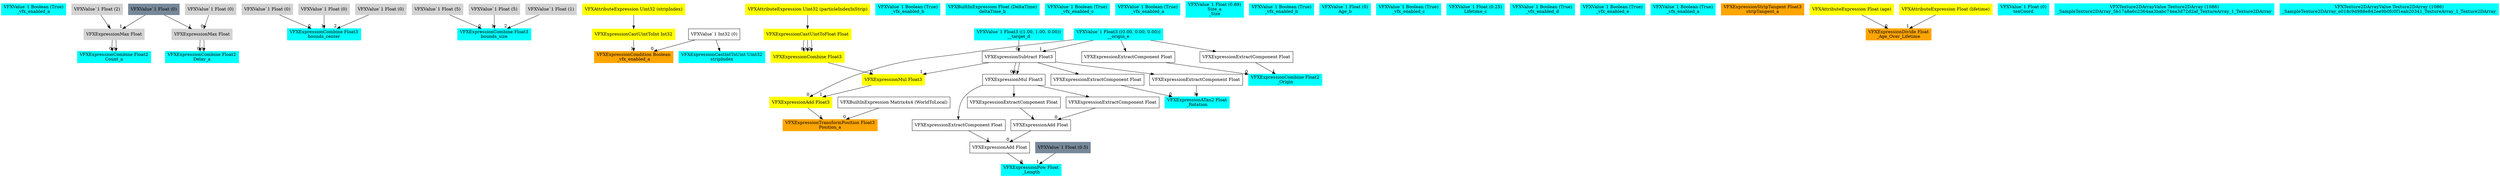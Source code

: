 digraph G {
node0 [shape="box" color="cyan" style="filled" label="VFXValue`1 Boolean (True)
_vfx_enabled_a"]
node1 [shape="box" color="cyan" style="filled" label="VFXExpressionCombine Float2
Count_a"]
node2 [shape="box" color="lightgray" style="filled" label="VFXExpressionMax Float"]
node3 [shape="box" color="lightgray" style="filled" label="VFXValue`1 Float (2)"]
node4 [shape="box" color="lightslategray" style="filled" label="VFXValue`1 Float (0)"]
node5 [shape="box" color="cyan" style="filled" label="VFXExpressionCombine Float2
Delay_a"]
node6 [shape="box" color="lightgray" style="filled" label="VFXExpressionMax Float"]
node7 [shape="box" color="lightgray" style="filled" label="VFXValue`1 Float (0)"]
node8 [shape="box" color="cyan" style="filled" label="VFXExpressionCombine Float3
bounds_center"]
node9 [shape="box" color="lightgray" style="filled" label="VFXValue`1 Float (0)"]
node10 [shape="box" color="lightgray" style="filled" label="VFXValue`1 Float (0)"]
node11 [shape="box" color="lightgray" style="filled" label="VFXValue`1 Float (0)"]
node12 [shape="box" color="cyan" style="filled" label="VFXExpressionCombine Float3
bounds_size"]
node13 [shape="box" color="lightgray" style="filled" label="VFXValue`1 Float (5)"]
node14 [shape="box" color="lightgray" style="filled" label="VFXValue`1 Float (5)"]
node15 [shape="box" color="lightgray" style="filled" label="VFXValue`1 Float (1)"]
node16 [shape="box" color="orange" style="filled" label="VFXExpressionCondition Boolean
_vfx_enabled_a"]
node17 [shape="box" label="VFXValue`1 Int32 (0)"]
node18 [shape="box" color="yellow" style="filled" label="VFXExpressionCastUintToInt Int32"]
node19 [shape="box" color="yellow" style="filled" label="VFXAttributeExpression Uint32 (stripIndex)"]
node20 [shape="box" color="orange" style="filled" label="VFXExpressionTransformPosition Float3
Position_a"]
node21 [shape="box" label="VFXBuiltInExpression Matrix4x4 (WorldToLocal)"]
node22 [shape="box" color="yellow" style="filled" label="VFXExpressionAdd Float3"]
node23 [shape="box" color="cyan" style="filled" label="VFXValue`1 Float3 ((0.00, 0.00, 0.00))
__origin_e"]
node24 [shape="box" color="yellow" style="filled" label="VFXExpressionMul Float3"]
node25 [shape="box" color="yellow" style="filled" label="VFXExpressionCombine Float3"]
node26 [shape="box" color="yellow" style="filled" label="VFXExpressionCastUintToFloat Float"]
node27 [shape="box" color="yellow" style="filled" label="VFXAttributeExpression Uint32 (particleIndexInStrip)"]
node28 [shape="box" label="VFXExpressionSubtract Float3"]
node29 [shape="box" color="cyan" style="filled" label="VFXValue`1 Float3 ((1.00, 1.00, 0.00))
__target_d"]
node30 [shape="box" color="cyan" style="filled" label="VFXValue`1 Boolean (True)
_vfx_enabled_b"]
node31 [shape="box" color="cyan" style="filled" label="VFXBuiltInExpression Float (DeltaTime)
deltaTime_b"]
node32 [shape="box" color="cyan" style="filled" label="VFXValue`1 Boolean (True)
_vfx_enabled_c"]
node33 [shape="box" color="cyan" style="filled" label="VFXValue`1 Boolean (True)
_vfx_enabled_a"]
node34 [shape="box" color="cyan" style="filled" label="VFXValue`1 Float (0.89)
Size_a
_Size"]
node35 [shape="box" color="cyan" style="filled" label="VFXValue`1 Boolean (True)
_vfx_enabled_b"]
node36 [shape="box" color="cyan" style="filled" label="VFXValue`1 Float (0)
Age_b"]
node37 [shape="box" color="cyan" style="filled" label="VFXValue`1 Boolean (True)
_vfx_enabled_c"]
node38 [shape="box" color="cyan" style="filled" label="VFXValue`1 Float (0.25)
Lifetime_c"]
node39 [shape="box" color="cyan" style="filled" label="VFXValue`1 Boolean (True)
_vfx_enabled_d"]
node40 [shape="box" color="cyan" style="filled" label="VFXValue`1 Boolean (True)
_vfx_enabled_e"]
node41 [shape="box" color="cyan" style="filled" label="VFXExpressionCastIntToUint Uint32
stripIndex"]
node42 [shape="box" color="cyan" style="filled" label="VFXValue`1 Boolean (True)
_vfx_enabled_a"]
node43 [shape="box" color="orange" style="filled" label="VFXExpressionStripTangent Float3
stripTangent_a"]
node44 [shape="box" color="cyan" style="filled" label="VFXExpressionATan2 Float
_Rotation"]
node45 [shape="box" label="VFXExpressionExtractComponent Float"]
node46 [shape="box" label="VFXExpressionExtractComponent Float"]
node47 [shape="box" color="cyan" style="filled" label="VFXExpressionCombine Float2
_Origin"]
node48 [shape="box" label="VFXExpressionExtractComponent Float"]
node49 [shape="box" label="VFXExpressionExtractComponent Float"]
node50 [shape="box" color="cyan" style="filled" label="VFXExpressionPow Float
_Length"]
node51 [shape="box" label="VFXExpressionAdd Float"]
node52 [shape="box" label="VFXExpressionAdd Float"]
node53 [shape="box" label="VFXExpressionExtractComponent Float"]
node54 [shape="box" label="VFXExpressionMul Float3"]
node55 [shape="box" label="VFXExpressionExtractComponent Float"]
node56 [shape="box" label="VFXExpressionExtractComponent Float"]
node57 [shape="box" color="lightslategray" style="filled" label="VFXValue`1 Float (0.5)"]
node58 [shape="box" color="orange" style="filled" label="VFXExpressionDivide Float
_Age_Over_Lifetime"]
node59 [shape="box" color="yellow" style="filled" label="VFXAttributeExpression Float (age)"]
node60 [shape="box" color="yellow" style="filled" label="VFXAttributeExpression Float (lifetime)"]
node61 [shape="box" color="cyan" style="filled" label="VFXValue`1 Float (0)
texCoord"]
node62 [shape="box" color="cyan" style="filled" label="VFXTexture2DArrayValue Texture2DArray (1086)
_SampleTexture2DArray_5b17a8a6c2364aa3babc74ea3d72d2af_TextureArray_1_Texture2DArray"]
node63 [shape="box" color="cyan" style="filled" label="VFXTexture2DArrayValue Texture2DArray (1086)
_SampleTexture2DArray_e018c9d988e842ee9b0fc0f1eab20341_TextureArray_1_Texture2DArray"]
node2 -> node1 [headlabel="0"]
node2 -> node1 [headlabel="1"]
node3 -> node2 [headlabel="0"]
node4 -> node2 [headlabel="1"]
node6 -> node5 [headlabel="0"]
node6 -> node5 [headlabel="1"]
node7 -> node6 [headlabel="0"]
node4 -> node6 [headlabel="1"]
node9 -> node8 [headlabel="0"]
node10 -> node8 [headlabel="1"]
node11 -> node8 [headlabel="2"]
node13 -> node12 [headlabel="0"]
node14 -> node12 [headlabel="1"]
node15 -> node12 [headlabel="2"]
node17 -> node16 [headlabel="0"]
node18 -> node16 [headlabel="1"]
node19 -> node18 
node21 -> node20 [headlabel="0"]
node22 -> node20 [headlabel="1"]
node23 -> node22 [headlabel="0"]
node24 -> node22 [headlabel="1"]
node25 -> node24 [headlabel="0"]
node28 -> node24 [headlabel="1"]
node26 -> node25 [headlabel="0"]
node26 -> node25 [headlabel="1"]
node26 -> node25 [headlabel="2"]
node27 -> node26 
node29 -> node28 [headlabel="0"]
node23 -> node28 [headlabel="1"]
node17 -> node41 
node45 -> node44 [headlabel="0"]
node46 -> node44 [headlabel="1"]
node28 -> node45 
node28 -> node46 
node48 -> node47 [headlabel="0"]
node49 -> node47 [headlabel="1"]
node23 -> node48 
node23 -> node49 
node51 -> node50 [headlabel="0"]
node57 -> node50 [headlabel="1"]
node52 -> node51 [headlabel="0"]
node56 -> node51 [headlabel="1"]
node53 -> node52 [headlabel="0"]
node55 -> node52 [headlabel="1"]
node54 -> node53 
node28 -> node54 [headlabel="0"]
node28 -> node54 [headlabel="1"]
node54 -> node55 
node54 -> node56 
node59 -> node58 [headlabel="0"]
node60 -> node58 [headlabel="1"]
}
